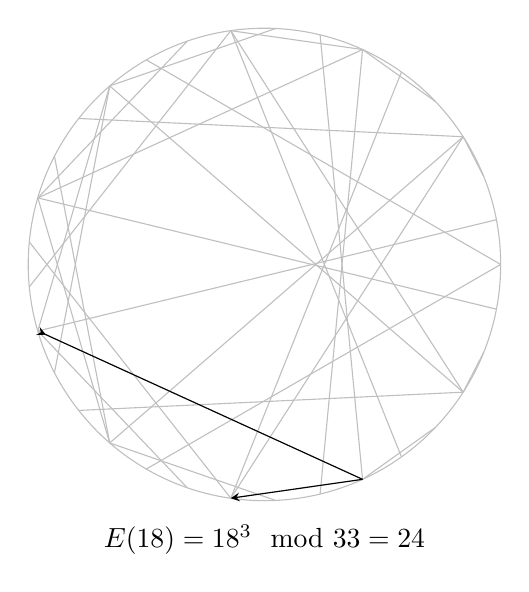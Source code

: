 \draw[thin,color=lightgray](2.946,0.568)to(-2.878,-0.845);\draw[thin,color=lightgray](2.785,1.115)to(2.524,1.622);\draw[thin,color=lightgray](2.524,1.622)to(-1.965,-2.267);\draw[thin,color=lightgray](2.171,2.07)to(1.246,2.729);\draw[thin,color=lightgray](1.74,2.444)to(-0.427,-2.969);\draw[thin,color=lightgray](1.246,2.729)to(-0.427,2.969);\draw[thin,color=lightgray](0.707,2.915)to(1.246,-2.729);\draw[thin,color=lightgray](0.143,2.997)to(-1.965,2.267);\draw[thin,color=lightgray](-0.427,2.969)to(2.524,-1.622);\draw[thin,color=lightgray](-0.981,2.835)to(-2.878,0.845);\draw[thin,color=lightgray](-1.5,2.598)to(3.0,0.0);\draw[thin,color=lightgray](-1.965,2.267)to(-2.878,-0.845);\draw[thin,color=lightgray](-2.358,1.854)to(2.524,1.622);\draw[thin,color=lightgray](-2.667,1.375)to(-1.965,-2.267);\draw[thin,color=lightgray](-2.878,0.845)to(1.246,2.729);\draw[thin,color=lightgray](-2.986,0.285)to(-0.427,-2.969);\draw[thin,color=lightgray](-2.986,-0.285)to(-0.427,2.969);\draw[thin,color=lightgray](-2.878,-0.845)to(1.246,-2.729);\draw[thin,color=lightgray](-2.667,-1.375)to(-1.965,2.267);\draw[thin,color=lightgray](-2.358,-1.854)to(2.524,-1.622);\draw[thin,color=lightgray](-1.965,-2.267)to(-2.878,0.845);\draw[thin,color=lightgray](-1.5,-2.598)to(3.0,0.0);\draw[thin,color=lightgray](-0.981,-2.835)to(-2.878,-0.845);\draw[thin,color=lightgray](-0.427,-2.969)to(2.524,1.622);\draw[thin,color=lightgray](0.143,-2.997)to(-1.965,-2.267);\draw[thin,color=lightgray](0.707,-2.915)to(1.246,2.729);\draw[thin,color=lightgray](1.246,-2.729)to(-0.427,-2.969);\draw[thin,color=lightgray](1.74,-2.444)to(-0.427,2.969);\draw[thin,color=lightgray](2.171,-2.07)to(1.246,-2.729);\draw[thin,color=lightgray](2.524,-1.622)to(-1.965,2.267);\draw[thin,color=lightgray](2.785,-1.115)to(2.524,-1.622);\draw[thin,color=lightgray](2.946,-0.568)to(-2.878,0.845);\draw[thin,color=lightgray](3.0,-0.0)to(3.0,0.0);\draw[color=lightgray](0,0)circle( 3.0E+00);\draw[thin,stealth reversed-](-2.878,-0.845)to(1.246,-2.729);\draw[thin,-stealth](1.246,-2.729)to(-0.427,-2.969);\node(T)at(0,-3.5) {\(E(18) = 18^{3}\mod 33 = 24\)};